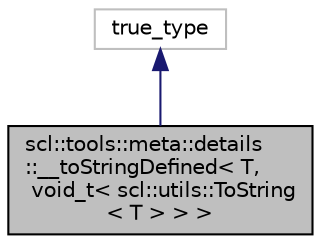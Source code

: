digraph "scl::tools::meta::details::__toStringDefined&lt; T, void_t&lt; scl::utils::ToString&lt; T &gt; &gt; &gt;"
{
  edge [fontname="Helvetica",fontsize="10",labelfontname="Helvetica",labelfontsize="10"];
  node [fontname="Helvetica",fontsize="10",shape=record];
  Node2 [label="scl::tools::meta::details\l::__toStringDefined\< T,\l void_t\< scl::utils::ToString\l\< T \> \> \>",height=0.2,width=0.4,color="black", fillcolor="grey75", style="filled", fontcolor="black"];
  Node3 -> Node2 [dir="back",color="midnightblue",fontsize="10",style="solid",fontname="Helvetica"];
  Node3 [label="true_type",height=0.2,width=0.4,color="grey75", fillcolor="white", style="filled"];
}
